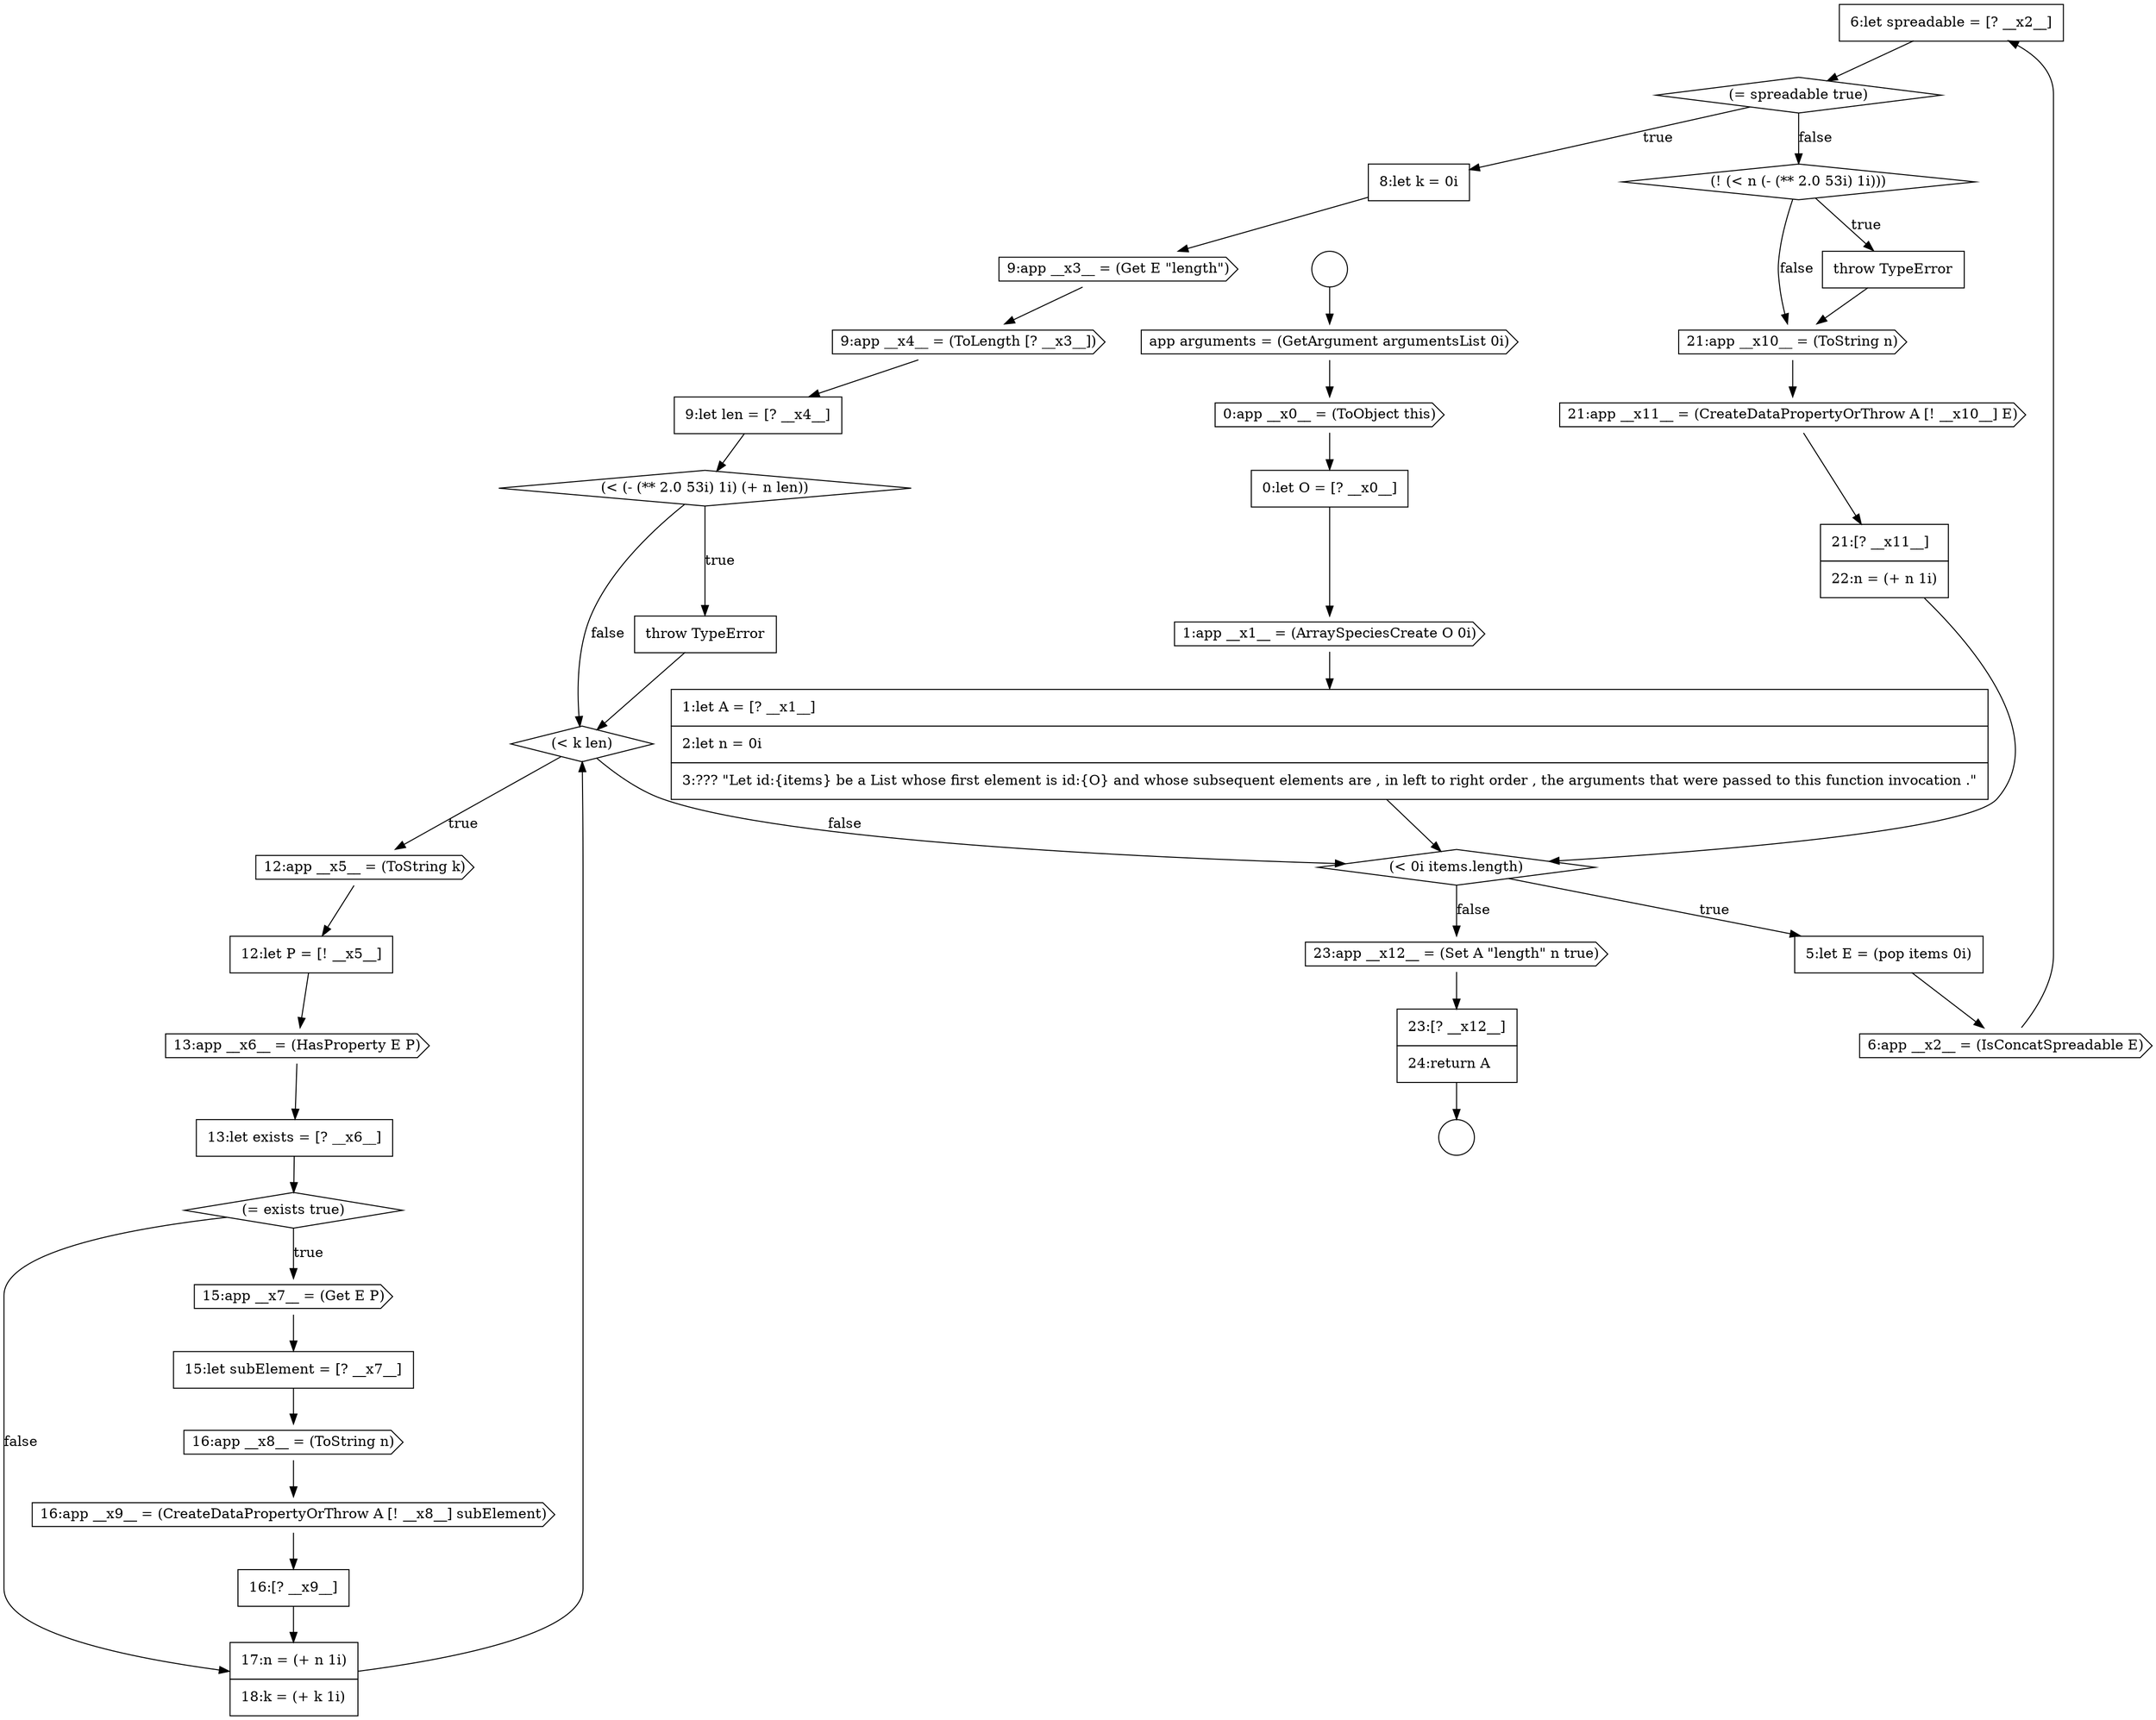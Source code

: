 digraph {
  node14606 [shape=none, margin=0, label=<<font color="black">
    <table border="0" cellborder="1" cellspacing="0" cellpadding="10">
      <tr><td align="left">6:let spreadable = [? __x2__]</td></tr>
    </table>
  </font>> color="black" fillcolor="white" style=filled]
  node14625 [shape=none, margin=0, label=<<font color="black">
    <table border="0" cellborder="1" cellspacing="0" cellpadding="10">
      <tr><td align="left">17:n = (+ n 1i)</td></tr>
      <tr><td align="left">18:k = (+ k 1i)</td></tr>
    </table>
  </font>> color="black" fillcolor="white" style=filled]
  node14622 [shape=cds, label=<<font color="black">16:app __x8__ = (ToString n)</font>> color="black" fillcolor="white" style=filled]
  node14605 [shape=cds, label=<<font color="black">6:app __x2__ = (IsConcatSpreadable E)</font>> color="black" fillcolor="white" style=filled]
  node14620 [shape=cds, label=<<font color="black">15:app __x7__ = (Get E P)</font>> color="black" fillcolor="white" style=filled]
  node14604 [shape=none, margin=0, label=<<font color="black">
    <table border="0" cellborder="1" cellspacing="0" cellpadding="10">
      <tr><td align="left">5:let E = (pop items 0i)</td></tr>
    </table>
  </font>> color="black" fillcolor="white" style=filled]
  node14626 [shape=diamond, label=<<font color="black">(! (&lt; n (- (** 2.0 53i) 1i)))</font>> color="black" fillcolor="white" style=filled]
  node14618 [shape=none, margin=0, label=<<font color="black">
    <table border="0" cellborder="1" cellspacing="0" cellpadding="10">
      <tr><td align="left">13:let exists = [? __x6__]</td></tr>
    </table>
  </font>> color="black" fillcolor="white" style=filled]
  node14596 [shape=circle label=" " color="black" fillcolor="white" style=filled]
  node14615 [shape=cds, label=<<font color="black">12:app __x5__ = (ToString k)</font>> color="black" fillcolor="white" style=filled]
  node14600 [shape=none, margin=0, label=<<font color="black">
    <table border="0" cellborder="1" cellspacing="0" cellpadding="10">
      <tr><td align="left">0:let O = [? __x0__]</td></tr>
    </table>
  </font>> color="black" fillcolor="white" style=filled]
  node14621 [shape=none, margin=0, label=<<font color="black">
    <table border="0" cellborder="1" cellspacing="0" cellpadding="10">
      <tr><td align="left">15:let subElement = [? __x7__]</td></tr>
    </table>
  </font>> color="black" fillcolor="white" style=filled]
  node14617 [shape=cds, label=<<font color="black">13:app __x6__ = (HasProperty E P)</font>> color="black" fillcolor="white" style=filled]
  node14602 [shape=none, margin=0, label=<<font color="black">
    <table border="0" cellborder="1" cellspacing="0" cellpadding="10">
      <tr><td align="left">1:let A = [? __x1__]</td></tr>
      <tr><td align="left">2:let n = 0i</td></tr>
      <tr><td align="left">3:??? &quot;Let id:{items} be a List whose first element is id:{O} and whose subsequent elements are , in left to right order , the arguments that were passed to this function invocation .&quot;</td></tr>
    </table>
  </font>> color="black" fillcolor="white" style=filled]
  node14612 [shape=diamond, label=<<font color="black">(&lt; (- (** 2.0 53i) 1i) (+ n len))</font>> color="black" fillcolor="white" style=filled]
  node14630 [shape=none, margin=0, label=<<font color="black">
    <table border="0" cellborder="1" cellspacing="0" cellpadding="10">
      <tr><td align="left">21:[? __x11__]</td></tr>
      <tr><td align="left">22:n = (+ n 1i)</td></tr>
    </table>
  </font>> color="black" fillcolor="white" style=filled]
  node14611 [shape=none, margin=0, label=<<font color="black">
    <table border="0" cellborder="1" cellspacing="0" cellpadding="10">
      <tr><td align="left">9:let len = [? __x4__]</td></tr>
    </table>
  </font>> color="black" fillcolor="white" style=filled]
  node14616 [shape=none, margin=0, label=<<font color="black">
    <table border="0" cellborder="1" cellspacing="0" cellpadding="10">
      <tr><td align="left">12:let P = [! __x5__]</td></tr>
    </table>
  </font>> color="black" fillcolor="white" style=filled]
  node14597 [shape=circle label=" " color="black" fillcolor="white" style=filled]
  node14629 [shape=cds, label=<<font color="black">21:app __x11__ = (CreateDataPropertyOrThrow A [! __x10__] E)</font>> color="black" fillcolor="white" style=filled]
  node14601 [shape=cds, label=<<font color="black">1:app __x1__ = (ArraySpeciesCreate O 0i)</font>> color="black" fillcolor="white" style=filled]
  node14623 [shape=cds, label=<<font color="black">16:app __x9__ = (CreateDataPropertyOrThrow A [! __x8__] subElement)</font>> color="black" fillcolor="white" style=filled]
  node14613 [shape=none, margin=0, label=<<font color="black">
    <table border="0" cellborder="1" cellspacing="0" cellpadding="10">
      <tr><td align="left">throw TypeError</td></tr>
    </table>
  </font>> color="black" fillcolor="white" style=filled]
  node14598 [shape=cds, label=<<font color="black">app arguments = (GetArgument argumentsList 0i)</font>> color="black" fillcolor="white" style=filled]
  node14619 [shape=diamond, label=<<font color="black">(= exists true)</font>> color="black" fillcolor="white" style=filled]
  node14608 [shape=none, margin=0, label=<<font color="black">
    <table border="0" cellborder="1" cellspacing="0" cellpadding="10">
      <tr><td align="left">8:let k = 0i</td></tr>
    </table>
  </font>> color="black" fillcolor="white" style=filled]
  node14627 [shape=none, margin=0, label=<<font color="black">
    <table border="0" cellborder="1" cellspacing="0" cellpadding="10">
      <tr><td align="left">throw TypeError</td></tr>
    </table>
  </font>> color="black" fillcolor="white" style=filled]
  node14632 [shape=none, margin=0, label=<<font color="black">
    <table border="0" cellborder="1" cellspacing="0" cellpadding="10">
      <tr><td align="left">23:[? __x12__]</td></tr>
      <tr><td align="left">24:return A</td></tr>
    </table>
  </font>> color="black" fillcolor="white" style=filled]
  node14614 [shape=diamond, label=<<font color="black">(&lt; k len)</font>> color="black" fillcolor="white" style=filled]
  node14628 [shape=cds, label=<<font color="black">21:app __x10__ = (ToString n)</font>> color="black" fillcolor="white" style=filled]
  node14599 [shape=cds, label=<<font color="black">0:app __x0__ = (ToObject this)</font>> color="black" fillcolor="white" style=filled]
  node14609 [shape=cds, label=<<font color="black">9:app __x3__ = (Get E &quot;length&quot;)</font>> color="black" fillcolor="white" style=filled]
  node14624 [shape=none, margin=0, label=<<font color="black">
    <table border="0" cellborder="1" cellspacing="0" cellpadding="10">
      <tr><td align="left">16:[? __x9__]</td></tr>
    </table>
  </font>> color="black" fillcolor="white" style=filled]
  node14631 [shape=cds, label=<<font color="black">23:app __x12__ = (Set A &quot;length&quot; n true)</font>> color="black" fillcolor="white" style=filled]
  node14607 [shape=diamond, label=<<font color="black">(= spreadable true)</font>> color="black" fillcolor="white" style=filled]
  node14610 [shape=cds, label=<<font color="black">9:app __x4__ = (ToLength [? __x3__])</font>> color="black" fillcolor="white" style=filled]
  node14603 [shape=diamond, label=<<font color="black">(&lt; 0i items.length)</font>> color="black" fillcolor="white" style=filled]
  node14620 -> node14621 [ color="black"]
  node14626 -> node14627 [label=<<font color="black">true</font>> color="black"]
  node14626 -> node14628 [label=<<font color="black">false</font>> color="black"]
  node14632 -> node14597 [ color="black"]
  node14602 -> node14603 [ color="black"]
  node14598 -> node14599 [ color="black"]
  node14605 -> node14606 [ color="black"]
  node14614 -> node14615 [label=<<font color="black">true</font>> color="black"]
  node14614 -> node14603 [label=<<font color="black">false</font>> color="black"]
  node14630 -> node14603 [ color="black"]
  node14600 -> node14601 [ color="black"]
  node14596 -> node14598 [ color="black"]
  node14616 -> node14617 [ color="black"]
  node14610 -> node14611 [ color="black"]
  node14599 -> node14600 [ color="black"]
  node14625 -> node14614 [ color="black"]
  node14622 -> node14623 [ color="black"]
  node14601 -> node14602 [ color="black"]
  node14621 -> node14622 [ color="black"]
  node14609 -> node14610 [ color="black"]
  node14627 -> node14628 [ color="black"]
  node14604 -> node14605 [ color="black"]
  node14631 -> node14632 [ color="black"]
  node14617 -> node14618 [ color="black"]
  node14606 -> node14607 [ color="black"]
  node14623 -> node14624 [ color="black"]
  node14619 -> node14620 [label=<<font color="black">true</font>> color="black"]
  node14619 -> node14625 [label=<<font color="black">false</font>> color="black"]
  node14615 -> node14616 [ color="black"]
  node14603 -> node14604 [label=<<font color="black">true</font>> color="black"]
  node14603 -> node14631 [label=<<font color="black">false</font>> color="black"]
  node14624 -> node14625 [ color="black"]
  node14611 -> node14612 [ color="black"]
  node14607 -> node14608 [label=<<font color="black">true</font>> color="black"]
  node14607 -> node14626 [label=<<font color="black">false</font>> color="black"]
  node14608 -> node14609 [ color="black"]
  node14629 -> node14630 [ color="black"]
  node14618 -> node14619 [ color="black"]
  node14612 -> node14613 [label=<<font color="black">true</font>> color="black"]
  node14612 -> node14614 [label=<<font color="black">false</font>> color="black"]
  node14613 -> node14614 [ color="black"]
  node14628 -> node14629 [ color="black"]
}
